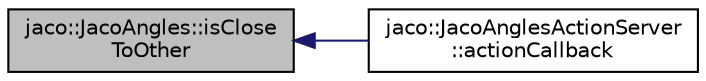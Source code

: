 digraph "jaco::JacoAngles::isCloseToOther"
{
  edge [fontname="Helvetica",fontsize="10",labelfontname="Helvetica",labelfontsize="10"];
  node [fontname="Helvetica",fontsize="10",shape=record];
  rankdir="LR";
  Node1 [label="jaco::JacoAngles::isClose\lToOther",height=0.2,width=0.4,color="black", fillcolor="grey75", style="filled", fontcolor="black"];
  Node1 -> Node2 [dir="back",color="midnightblue",fontsize="10",style="solid"];
  Node2 [label="jaco::JacoAnglesActionServer\l::actionCallback",height=0.2,width=0.4,color="black", fillcolor="white", style="filled",URL="$classjaco_1_1_jaco_angles_action_server.html#a3a3da8fd412f2311534246d2287a5b90"];
}
